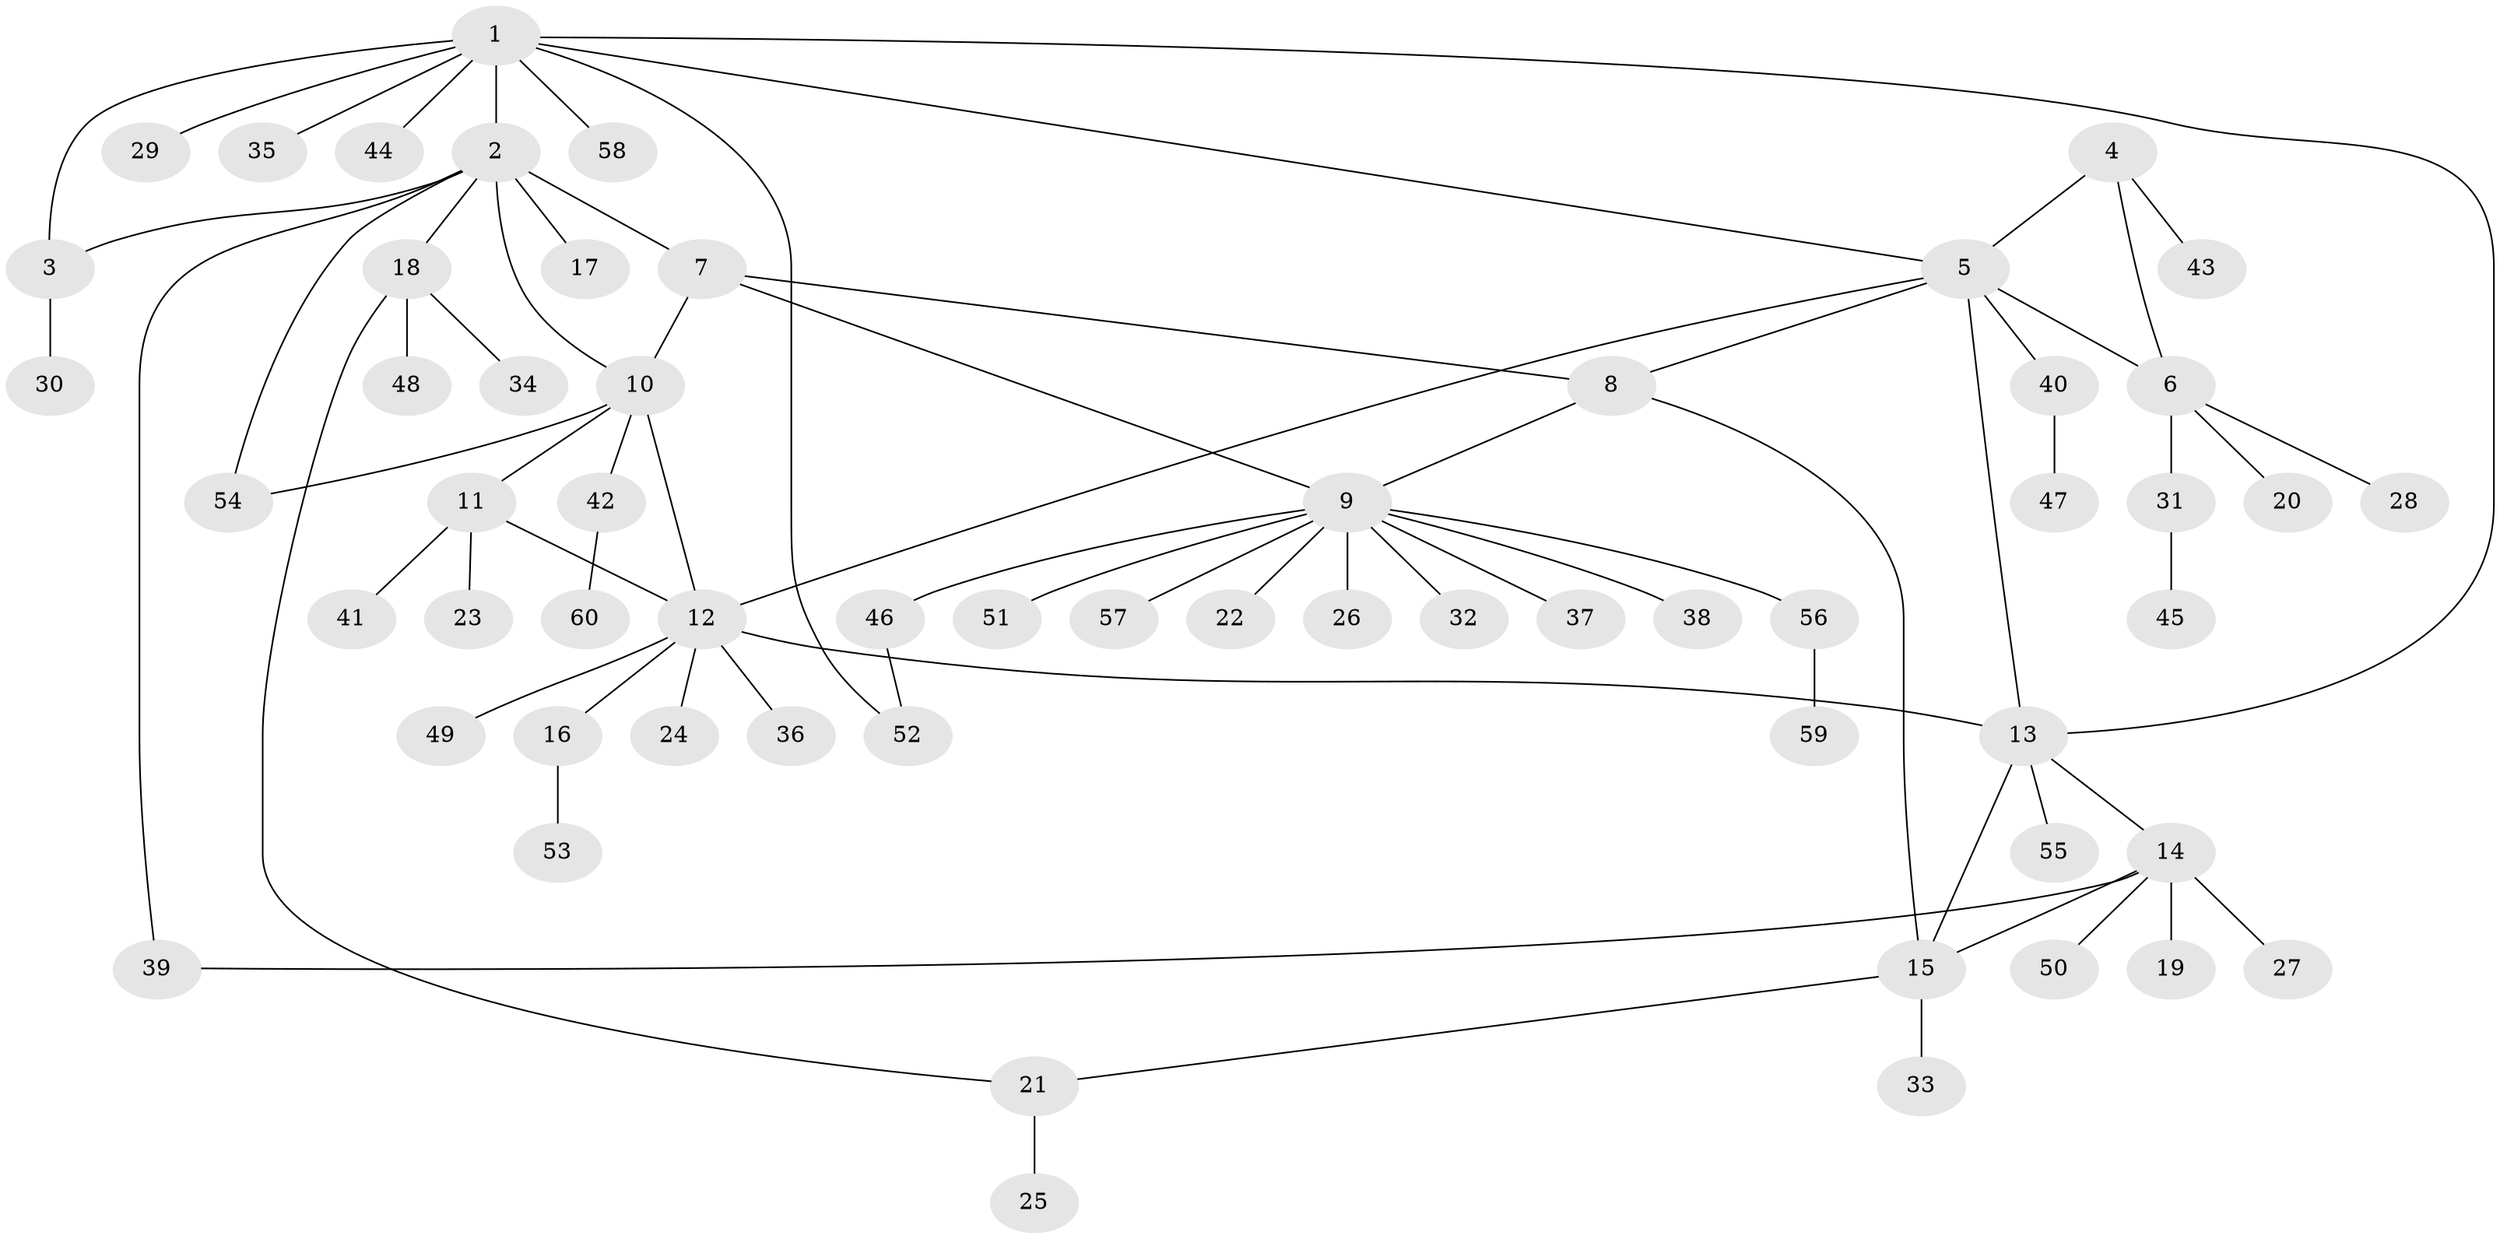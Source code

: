 // Generated by graph-tools (version 1.1) at 2025/37/03/09/25 02:37:26]
// undirected, 60 vertices, 74 edges
graph export_dot {
graph [start="1"]
  node [color=gray90,style=filled];
  1;
  2;
  3;
  4;
  5;
  6;
  7;
  8;
  9;
  10;
  11;
  12;
  13;
  14;
  15;
  16;
  17;
  18;
  19;
  20;
  21;
  22;
  23;
  24;
  25;
  26;
  27;
  28;
  29;
  30;
  31;
  32;
  33;
  34;
  35;
  36;
  37;
  38;
  39;
  40;
  41;
  42;
  43;
  44;
  45;
  46;
  47;
  48;
  49;
  50;
  51;
  52;
  53;
  54;
  55;
  56;
  57;
  58;
  59;
  60;
  1 -- 2;
  1 -- 3;
  1 -- 5;
  1 -- 13;
  1 -- 29;
  1 -- 35;
  1 -- 44;
  1 -- 52;
  1 -- 58;
  2 -- 3;
  2 -- 7;
  2 -- 10;
  2 -- 17;
  2 -- 18;
  2 -- 39;
  2 -- 54;
  3 -- 30;
  4 -- 5;
  4 -- 6;
  4 -- 43;
  5 -- 6;
  5 -- 8;
  5 -- 12;
  5 -- 13;
  5 -- 40;
  6 -- 20;
  6 -- 28;
  6 -- 31;
  7 -- 8;
  7 -- 9;
  7 -- 10;
  8 -- 9;
  8 -- 15;
  9 -- 22;
  9 -- 26;
  9 -- 32;
  9 -- 37;
  9 -- 38;
  9 -- 46;
  9 -- 51;
  9 -- 56;
  9 -- 57;
  10 -- 11;
  10 -- 12;
  10 -- 42;
  10 -- 54;
  11 -- 12;
  11 -- 23;
  11 -- 41;
  12 -- 13;
  12 -- 16;
  12 -- 24;
  12 -- 36;
  12 -- 49;
  13 -- 14;
  13 -- 15;
  13 -- 55;
  14 -- 15;
  14 -- 19;
  14 -- 27;
  14 -- 39;
  14 -- 50;
  15 -- 21;
  15 -- 33;
  16 -- 53;
  18 -- 21;
  18 -- 34;
  18 -- 48;
  21 -- 25;
  31 -- 45;
  40 -- 47;
  42 -- 60;
  46 -- 52;
  56 -- 59;
}
